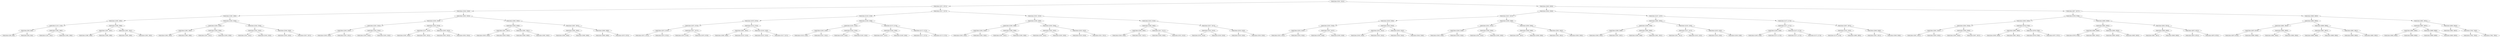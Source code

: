 digraph G{
1793067216 [label="Node{data=[3531, 3531]}"]
1793067216 -> 896821019
896821019 [label="Node{data=[3071, 3071]}"]
896821019 -> 1006549226
1006549226 [label="Node{data=[2048, 2048]}"]
1006549226 -> 379560807
379560807 [label="Node{data=[1993, 1993]}"]
379560807 -> 2094243820
2094243820 [label="Node{data=[1985, 1985]}"]
2094243820 -> 1779000274
1779000274 [label="Node{data=[1153, 1153]}"]
1779000274 -> 620670865
620670865 [label="Node{data=[658, 658]}"]
620670865 -> 1326560498
1326560498 [label="Node{data=[508, 508]}"]
620670865 -> 803040771
803040771 [label="Node{data=[944, 944]}"]
1779000274 -> 241934297
241934297 [label="Node{data=[1983, 1983]}"]
241934297 -> 1597520802
1597520802 [label="Node{data=[1591, 1591]}"]
241934297 -> 491565715
491565715 [label="Node{data=[1984, 1984]}"]
2094243820 -> 1504012879
1504012879 [label="Node{data=[1989, 1989]}"]
1504012879 -> 191013877
191013877 [label="Node{data=[1987, 1987]}"]
191013877 -> 362376208
362376208 [label="Node{data=[1986, 1986]}"]
191013877 -> 1832492058
1832492058 [label="Node{data=[1988, 1988]}"]
1504012879 -> 532444384
532444384 [label="Node{data=[1991, 1991]}"]
532444384 -> 31392233
31392233 [label="Node{data=[1990, 1990]}"]
532444384 -> 1610093614
1610093614 [label="Node{data=[1992, 1992]}"]
379560807 -> 2122357383
2122357383 [label="Node{data=[2040, 2040]}"]
2122357383 -> 40368835
40368835 [label="Node{data=[2036, 2036]}"]
40368835 -> 2068738863
2068738863 [label="Node{data=[1995, 1995]}"]
2068738863 -> 1678262540
1678262540 [label="Node{data=[1994, 1994]}"]
2068738863 -> 505854888
505854888 [label="Node{data=[1996, 1996]}"]
40368835 -> 590015309
590015309 [label="Node{data=[2038, 2038]}"]
590015309 -> 737485580
737485580 [label="Node{data=[2037, 2037]}"]
590015309 -> 231937887
231937887 [label="Node{data=[2039, 2039]}"]
2122357383 -> 637732534
637732534 [label="Node{data=[2044, 2044]}"]
637732534 -> 1384636856
1384636856 [label="Node{data=[2042, 2042]}"]
1384636856 -> 1349010855
1349010855 [label="Node{data=[2041, 2041]}"]
1384636856 -> 1158990106
1158990106 [label="Node{data=[2043, 2043]}"]
637732534 -> 2073838008
2073838008 [label="Node{data=[2046, 2046]}"]
2073838008 -> 377222482
377222482 [label="Node{data=[2045, 2045]}"]
2073838008 -> 70049607
70049607 [label="Node{data=[2047, 2047]}"]
1006549226 -> 1737722561
1737722561 [label="Node{data=[3055, 3055]}"]
1737722561 -> 2115737098
2115737098 [label="Node{data=[2056, 2056]}"]
2115737098 -> 931343870
931343870 [label="Node{data=[2052, 2052]}"]
931343870 -> 1438063278
1438063278 [label="Node{data=[2050, 2050]}"]
1438063278 -> 780748635
780748635 [label="Node{data=[2049, 2049]}"]
1438063278 -> 209727302
209727302 [label="Node{data=[2051, 2051]}"]
931343870 -> 574754805
574754805 [label="Node{data=[2054, 2054]}"]
574754805 -> 1330451321
1330451321 [label="Node{data=[2053, 2053]}"]
574754805 -> 731522644
731522644 [label="Node{data=[2055, 2055]}"]
2115737098 -> 653121150
653121150 [label="Node{data=[3018, 3018]}"]
653121150 -> 341985521
341985521 [label="Node{data=[2107, 2107]}"]
341985521 -> 856905695
856905695 [label="Node{data=[2092, 2092]}"]
341985521 -> 1237417839
1237417839 [label="Node{data=[2851, 2851]}"]
653121150 -> 30871055
30871055 [label="Node{data=[3053, 3053]}"]
30871055 -> 125102852
125102852 [label="Node{data=[3052, 3052]}"]
30871055 -> 779155866
779155866 [label="Node{data=[3054, 3054]}"]
1737722561 -> 1812513084
1812513084 [label="Node{data=[3063, 3063]}"]
1812513084 -> 1427512772
1427512772 [label="Node{data=[3059, 3059]}"]
1427512772 -> 1964695721
1964695721 [label="Node{data=[3057, 3057]}"]
1964695721 -> 1544514489
1544514489 [label="Node{data=[3056, 3056]}"]
1964695721 -> 1982087205
1982087205 [label="Node{data=[3058, 3058]}"]
1427512772 -> 330926872
330926872 [label="Node{data=[3061, 3061]}"]
330926872 -> 830750318
830750318 [label="Node{data=[3060, 3060]}"]
330926872 -> 384944452
384944452 [label="Node{data=[3062, 3062]}"]
1812513084 -> 1115719383
1115719383 [label="Node{data=[3067, 3067]}"]
1115719383 -> 499000532
499000532 [label="Node{data=[3065, 3065]}"]
499000532 -> 232328771
232328771 [label="Node{data=[3064, 3064]}"]
499000532 -> 368725333
368725333 [label="Node{data=[3066, 3066]}"]
1115719383 -> 1393215235
1393215235 [label="Node{data=[3069, 3069]}"]
1393215235 -> 1073664306
1073664306 [label="Node{data=[3068, 3068]}"]
1393215235 -> 2047896472
2047896472 [label="Node{data=[3070, 3070]}"]
896821019 -> 1028067690
1028067690 [label="Node{data=[3217, 3217]}"]
1028067690 -> 946924318
946924318 [label="Node{data=[3158, 3158]}"]
946924318 -> 1909377635
1909377635 [label="Node{data=[3079, 3079]}"]
1909377635 -> 142287721
142287721 [label="Node{data=[3075, 3075]}"]
142287721 -> 221429581
221429581 [label="Node{data=[3073, 3073]}"]
221429581 -> 841321966
841321966 [label="Node{data=[3072, 3072]}"]
221429581 -> 901760027
901760027 [label="Node{data=[3074, 3074]}"]
142287721 -> 1687079342
1687079342 [label="Node{data=[3077, 3077]}"]
1687079342 -> 2094979749
2094979749 [label="Node{data=[3076, 3076]}"]
1687079342 -> 1653240365
1653240365 [label="Node{data=[3078, 3078]}"]
1909377635 -> 702475643
702475643 [label="Node{data=[3154, 3154]}"]
702475643 -> 990876247
990876247 [label="Node{data=[3081, 3081]}"]
990876247 -> 823028833
823028833 [label="Node{data=[3080, 3080]}"]
990876247 -> 10775415
10775415 [label="Node{data=[3153, 3153]}"]
702475643 -> 1590688557
1590688557 [label="Node{data=[3156, 3156]}"]
1590688557 -> 420824969
420824969 [label="Node{data=[3155, 3155]}"]
1590688557 -> 1530547630
1530547630 [label="Node{data=[3157, 3157]}"]
946924318 -> 2019977837
2019977837 [label="Node{data=[3166, 3166]}"]
2019977837 -> 1498542303
1498542303 [label="Node{data=[3162, 3162]}"]
1498542303 -> 1791741299
1791741299 [label="Node{data=[3160, 3160]}"]
1791741299 -> 1662364345
1662364345 [label="Node{data=[3159, 3159]}"]
1791741299 -> 686522804
686522804 [label="Node{data=[3161, 3161]}"]
1498542303 -> 2120899454
2120899454 [label="Node{data=[3164, 3164]}"]
2120899454 -> 1258201493
1258201493 [label="Node{data=[3163, 3163]}"]
2120899454 -> 82872849
82872849 [label="Node{data=[3165, 3165]}"]
2019977837 -> 1885490458
1885490458 [label="Node{data=[3170, 3170]}"]
1885490458 -> 1560238531
1560238531 [label="Node{data=[3168, 3168]}"]
1560238531 -> 1672653248
1672653248 [label="Node{data=[3167, 3167]}"]
1560238531 -> 1670518693
1670518693 [label="Node{data=[3169, 3169]}"]
1885490458 -> 33197136
33197136 [label="Node{data=[3172, 3172]}"]
33197136 -> 661519597
661519597 [label="Node{data=[3171, 3171]}"]
33197136 -> 1374141801
1374141801 [label="Node{data=[3173, 3173]}"]
1028067690 -> 574339023
574339023 [label="Node{data=[3322, 3322]}"]
574339023 -> 2004232148
2004232148 [label="Node{data=[3290, 3290]}"]
2004232148 -> 1060382531
1060382531 [label="Node{data=[3286, 3286]}"]
1060382531 -> 1406458169
1406458169 [label="Node{data=[3284, 3284]}"]
1406458169 -> 749635907
749635907 [label="Node{data=[3283, 3283]}"]
1406458169 -> 1788887941
1788887941 [label="Node{data=[3285, 3285]}"]
1060382531 -> 1949335469
1949335469 [label="Node{data=[3288, 3288]}"]
1949335469 -> 22572291
22572291 [label="Node{data=[3287, 3287]}"]
1949335469 -> 1508116730
1508116730 [label="Node{data=[3289, 3289]}"]
2004232148 -> 825279528
825279528 [label="Node{data=[3294, 3294]}"]
825279528 -> 1183451316
1183451316 [label="Node{data=[3292, 3292]}"]
1183451316 -> 83383571
83383571 [label="Node{data=[3291, 3291]}"]
1183451316 -> 2107784878
2107784878 [label="Node{data=[3293, 3293]}"]
825279528 -> 1250206902
1250206902 [label="Node{data=[3320, 3320]}"]
1250206902 -> 1558039290
1558039290 [label="Node{data=[3319, 3319]}"]
1250206902 -> 449531071
449531071 [label="Node{data=[3321, 3321]}"]
574339023 -> 1995458054
1995458054 [label="Node{data=[3523, 3523]}"]
1995458054 -> 423554426
423554426 [label="Node{data=[3465, 3465]}"]
423554426 -> 730230461
730230461 [label="Node{data=[3393, 3393]}"]
730230461 -> 1810391494
1810391494 [label="Node{data=[3349, 3349]}"]
730230461 -> 526179019
526179019 [label="Node{data=[3447, 3447]}"]
423554426 -> 1902621031
1902621031 [label="Node{data=[3517, 3517]}"]
1902621031 -> 1762445936
1762445936 [label="Node{data=[3500, 3500]}"]
1902621031 -> 1103257798
1103257798 [label="Node{data=[3522, 3522]}"]
1995458054 -> 951152823
951152823 [label="Node{data=[3527, 3527]}"]
951152823 -> 1947275855
1947275855 [label="Node{data=[3525, 3525]}"]
1947275855 -> 2076248567
2076248567 [label="Node{data=[3524, 3524]}"]
1947275855 -> 701989401
701989401 [label="Node{data=[3526, 3526]}"]
951152823 -> 441482076
441482076 [label="Node{data=[3529, 3529]}"]
441482076 -> 1714389299
1714389299 [label="Node{data=[3528, 3528]}"]
441482076 -> 357741232
357741232 [label="Node{data=[3530, 3530]}"]
1793067216 -> 11593
11593 [label="Node{data=[5950, 5950]}"]
11593 -> 429079694
429079694 [label="Node{data=[3594, 3594]}"]
429079694 -> 61800598
61800598 [label="Node{data=[3547, 3547]}"]
61800598 -> 57210209
57210209 [label="Node{data=[3539, 3539]}"]
57210209 -> 33815072
33815072 [label="Node{data=[3535, 3535]}"]
33815072 -> 49594786
49594786 [label="Node{data=[3533, 3533]}"]
49594786 -> 2032454362
2032454362 [label="Node{data=[3532, 3532]}"]
49594786 -> 1034152802
1034152802 [label="Node{data=[3534, 3534]}"]
33815072 -> 544003084
544003084 [label="Node{data=[3537, 3537]}"]
544003084 -> 78768242
78768242 [label="Node{data=[3536, 3536]}"]
544003084 -> 1528598564
1528598564 [label="Node{data=[3538, 3538]}"]
57210209 -> 2034669790
2034669790 [label="Node{data=[3543, 3543]}"]
2034669790 -> 1062010702
1062010702 [label="Node{data=[3541, 3541]}"]
1062010702 -> 884306605
884306605 [label="Node{data=[3540, 3540]}"]
1062010702 -> 194468271
194468271 [label="Node{data=[3542, 3542]}"]
2034669790 -> 1188733035
1188733035 [label="Node{data=[3545, 3545]}"]
1188733035 -> 506761585
506761585 [label="Node{data=[3544, 3544]}"]
1188733035 -> 25929728
25929728 [label="Node{data=[3546, 3546]}"]
61800598 -> 820036543
820036543 [label="Node{data=[3586, 3586]}"]
820036543 -> 598406192
598406192 [label="Node{data=[3551, 3551]}"]
598406192 -> 430921261
430921261 [label="Node{data=[3549, 3549]}"]
430921261 -> 1169696432
1169696432 [label="Node{data=[3548, 3548]}"]
430921261 -> 1945364611
1945364611 [label="Node{data=[3550, 3550]}"]
598406192 -> 126650809
126650809 [label="Node{data=[3584, 3584]}"]
126650809 -> 1685174619
1685174619 [label="Node{data=[3552, 3552]}"]
126650809 -> 1618517699
1618517699 [label="Node{data=[3585, 3585]}"]
820036543 -> 212059583
212059583 [label="Node{data=[3590, 3590]}"]
212059583 -> 1870746835
1870746835 [label="Node{data=[3588, 3588]}"]
1870746835 -> 114524953
114524953 [label="Node{data=[3587, 3587]}"]
1870746835 -> 578395014
578395014 [label="Node{data=[3589, 3589]}"]
212059583 -> 811940939
811940939 [label="Node{data=[3592, 3592]}"]
811940939 -> 1428672856
1428672856 [label="Node{data=[3591, 3591]}"]
811940939 -> 1341545390
1341545390 [label="Node{data=[3593, 3593]}"]
429079694 -> 557669501
557669501 [label="Node{data=[4167, 4167]}"]
557669501 -> 950254453
950254453 [label="Node{data=[3602, 3602]}"]
950254453 -> 1399128104
1399128104 [label="Node{data=[3598, 3598]}"]
1399128104 -> 783485633
783485633 [label="Node{data=[3596, 3596]}"]
783485633 -> 1705407966
1705407966 [label="Node{data=[3595, 3595]}"]
783485633 -> 1090195980
1090195980 [label="Node{data=[3597, 3597]}"]
1399128104 -> 1004813947
1004813947 [label="Node{data=[3600, 3600]}"]
1004813947 -> 221765316
221765316 [label="Node{data=[3599, 3599]}"]
1004813947 -> 1533628985
1533628985 [label="Node{data=[3601, 3601]}"]
950254453 -> 1134182442
1134182442 [label="Node{data=[4163, 4163]}"]
1134182442 -> 1503111620
1503111620 [label="Node{data=[4157, 4157]}"]
1503111620 -> 1793428940
1793428940 [label="Node{data=[3811, 3811]}"]
1503111620 -> 2064441907
2064441907 [label="Node{data=[4162, 4162]}"]
1134182442 -> 1787192936
1787192936 [label="Node{data=[4165, 4165]}"]
1787192936 -> 238762869
238762869 [label="Node{data=[4164, 4164]}"]
1787192936 -> 1224105107
1224105107 [label="Node{data=[4166, 4166]}"]
557669501 -> 1425486532
1425486532 [label="Node{data=[4175, 4175]}"]
1425486532 -> 219917076
219917076 [label="Node{data=[4171, 4171]}"]
219917076 -> 1512888657
1512888657 [label="Node{data=[4169, 4169]}"]
1512888657 -> 549721155
549721155 [label="Node{data=[4168, 4168]}"]
1512888657 -> 1296589709
1296589709 [label="Node{data=[4170, 4170]}"]
219917076 -> 500904507
500904507 [label="Node{data=[4173, 4173]}"]
500904507 -> 562136704
562136704 [label="Node{data=[4172, 4172]}"]
500904507 -> 568850687
568850687 [label="Node{data=[4174, 4174]}"]
1425486532 -> 792572741
792572741 [label="Node{data=[5007, 5007]}"]
792572741 -> 1806898803
1806898803 [label="Node{data=[4192, 4192]}"]
1806898803 -> 1185626115
1185626115 [label="Node{data=[4176, 4176]}"]
1806898803 -> 1477775401
1477775401 [label="Node{data=[4983, 4983]}"]
792572741 -> 443561973
443561973 [label="Node{data=[5948, 5948]}"]
443561973 -> 1761851974
1761851974 [label="Node{data=[5921, 5921]}"]
443561973 -> 1987574853
1987574853 [label="Node{data=[5949, 5949]}"]
11593 -> 110313210
110313210 [label="Node{data=[6877, 6877]}"]
110313210 -> 499609154
499609154 [label="Node{data=[6798, 6798]}"]
499609154 -> 1768039990
1768039990 [label="Node{data=[5958, 5958]}"]
1768039990 -> 540965515
540965515 [label="Node{data=[5954, 5954]}"]
540965515 -> 1069937816
1069937816 [label="Node{data=[5952, 5952]}"]
1069937816 -> 433465436
433465436 [label="Node{data=[5951, 5951]}"]
1069937816 -> 1635643078
1635643078 [label="Node{data=[5953, 5953]}"]
540965515 -> 843332160
843332160 [label="Node{data=[5956, 5956]}"]
843332160 -> 582314404
582314404 [label="Node{data=[5955, 5955]}"]
843332160 -> 176759142
176759142 [label="Node{data=[5957, 5957]}"]
1768039990 -> 76346671
76346671 [label="Node{data=[6748, 6748]}"]
76346671 -> 386488772
386488772 [label="Node{data=[5960, 5960]}"]
386488772 -> 519629512
519629512 [label="Node{data=[5959, 5959]}"]
386488772 -> 1564047968
1564047968 [label="Node{data=[5961, 5961]}"]
76346671 -> 1048566117
1048566117 [label="Node{data=[6796, 6796]}"]
1048566117 -> 1675976727
1675976727 [label="Node{data=[6786, 6786]}"]
1048566117 -> 982673417
982673417 [label="Node{data=[6797, 6797]}"]
499609154 -> 753856321
753856321 [label="Node{data=[6806, 6806]}"]
753856321 -> 1822076744
1822076744 [label="Node{data=[6802, 6802]}"]
1822076744 -> 607620884
607620884 [label="Node{data=[6800, 6800]}"]
607620884 -> 231500219
231500219 [label="Node{data=[6799, 6799]}"]
607620884 -> 1443040164
1443040164 [label="Node{data=[6801, 6801]}"]
1822076744 -> 1876565699
1876565699 [label="Node{data=[6804, 6804]}"]
1876565699 -> 2005754627
2005754627 [label="Node{data=[6803, 6803]}"]
1876565699 -> 434261496
434261496 [label="Node{data=[6805, 6805]}"]
753856321 -> 1467104075
1467104075 [label="Node{data=[6810, 6810]}"]
1467104075 -> 1751190368
1751190368 [label="Node{data=[6808, 6808]}"]
1751190368 -> 1953036308
1953036308 [label="Node{data=[6807, 6807]}"]
1751190368 -> 2146367212
2146367212 [label="Node{data=[6809, 6809]}"]
1467104075 -> 956314169
956314169 [label="Node{data=[6875, 6875]}"]
956314169 -> 1507460210
1507460210 [label="Node{data=[6874, 6874]}"]
956314169 -> 1782705925
1782705925 [label="Node{data=[6876, 6876]}"]
110313210 -> 1645231415
1645231415 [label="Node{data=[6893, 6893]}"]
1645231415 -> 1522092726
1522092726 [label="Node{data=[6885, 6885]}"]
1522092726 -> 1397308423
1397308423 [label="Node{data=[6881, 6881]}"]
1397308423 -> 915789996
915789996 [label="Node{data=[6879, 6879]}"]
915789996 -> 1427088076
1427088076 [label="Node{data=[6878, 6878]}"]
915789996 -> 1173601825
1173601825 [label="Node{data=[6880, 6880]}"]
1397308423 -> 1606425500
1606425500 [label="Node{data=[6883, 6883]}"]
1606425500 -> 1191766128
1191766128 [label="Node{data=[6882, 6882]}"]
1606425500 -> 1866021791
1866021791 [label="Node{data=[6884, 6884]}"]
1522092726 -> 937657071
937657071 [label="Node{data=[6889, 6889]}"]
937657071 -> 1746957172
1746957172 [label="Node{data=[6887, 6887]}"]
1746957172 -> 1751866728
1751866728 [label="Node{data=[6886, 6886]}"]
1746957172 -> 1311274553
1311274553 [label="Node{data=[6888, 6888]}"]
937657071 -> 1702322665
1702322665 [label="Node{data=[6891, 6891]}"]
1702322665 -> 245827040
245827040 [label="Node{data=[6890, 6890]}"]
1702322665 -> 1008048449
1008048449 [label="Node{data=[6892, 6892]}"]
1645231415 -> 822196548
822196548 [label="Node{data=[6901, 6901]}"]
822196548 -> 1873280676
1873280676 [label="Node{data=[6897, 6897]}"]
1873280676 -> 1494843061
1494843061 [label="Node{data=[6895, 6895]}"]
1494843061 -> 1230388038
1230388038 [label="Node{data=[6894, 6894]}"]
1494843061 -> 1965125809
1965125809 [label="Node{data=[6896, 6896]}"]
1873280676 -> 623112815
623112815 [label="Node{data=[6899, 6899]}"]
623112815 -> 928894120
928894120 [label="Node{data=[6898, 6898]}"]
623112815 -> 1336499470
1336499470 [label="Node{data=[6900, 6900]}"]
822196548 -> 829626546
829626546 [label="Node{data=[6903, 6903]}"]
829626546 -> 200881273
200881273 [label="Node{data=[6902, 6902]}"]
829626546 -> 1385730338
1385730338 [label="Node{data=[7640, 7640]}"]
1385730338 -> 1465706322
1465706322 [label="Node{data=[7604, 7604]}"]
1385730338 -> 2126762883
2126762883 [label="Node{data=[7665, 7665]}"]
}